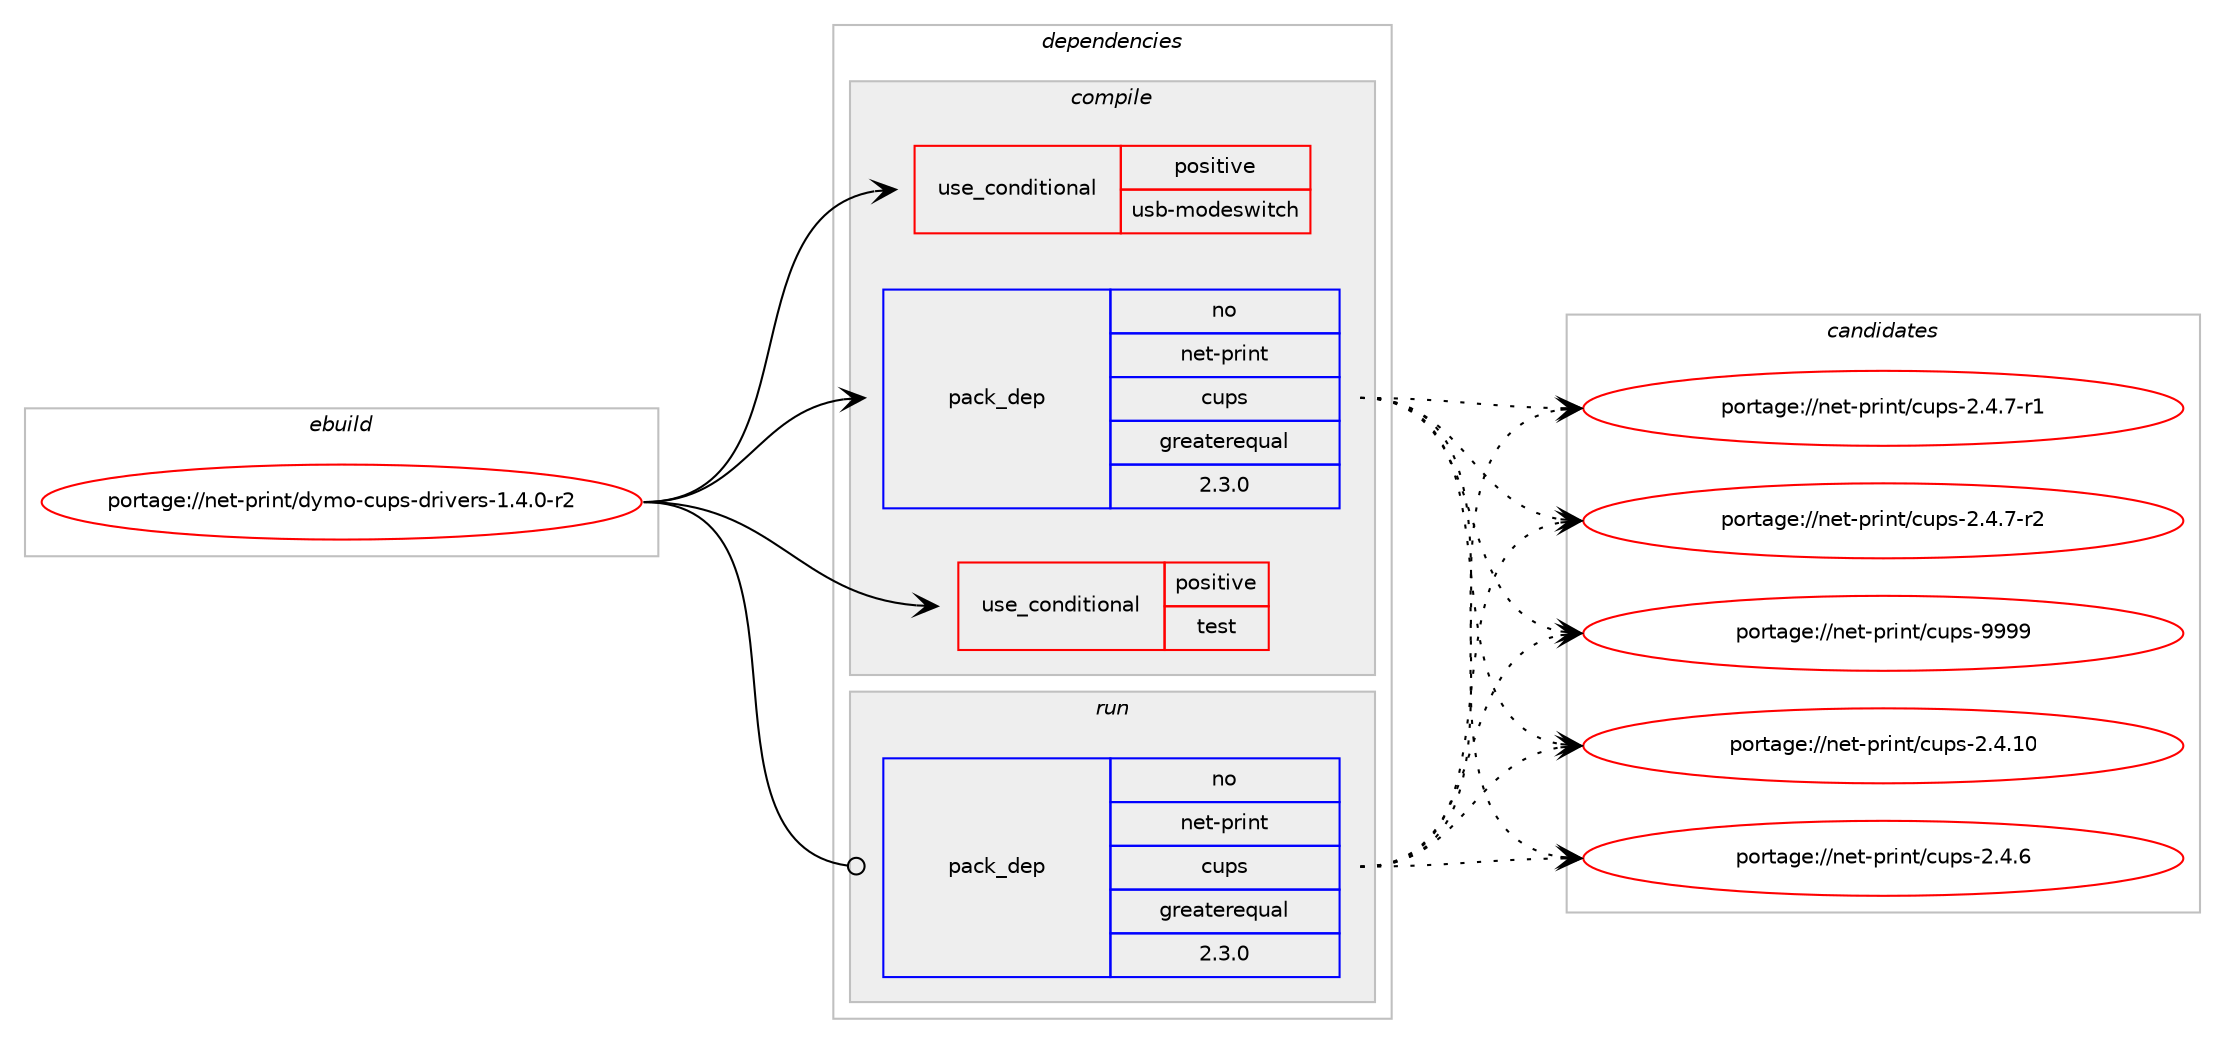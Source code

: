 digraph prolog {

# *************
# Graph options
# *************

newrank=true;
concentrate=true;
compound=true;
graph [rankdir=LR,fontname=Helvetica,fontsize=10,ranksep=1.5];#, ranksep=2.5, nodesep=0.2];
edge  [arrowhead=vee];
node  [fontname=Helvetica,fontsize=10];

# **********
# The ebuild
# **********

subgraph cluster_leftcol {
color=gray;
rank=same;
label=<<i>ebuild</i>>;
id [label="portage://net-print/dymo-cups-drivers-1.4.0-r2", color=red, width=4, href="../net-print/dymo-cups-drivers-1.4.0-r2.svg"];
}

# ****************
# The dependencies
# ****************

subgraph cluster_midcol {
color=gray;
label=<<i>dependencies</i>>;
subgraph cluster_compile {
fillcolor="#eeeeee";
style=filled;
label=<<i>compile</i>>;
subgraph cond98518 {
dependency193880 [label=<<TABLE BORDER="0" CELLBORDER="1" CELLSPACING="0" CELLPADDING="4"><TR><TD ROWSPAN="3" CELLPADDING="10">use_conditional</TD></TR><TR><TD>positive</TD></TR><TR><TD>test</TD></TR></TABLE>>, shape=none, color=red];
# *** BEGIN UNKNOWN DEPENDENCY TYPE (TODO) ***
# dependency193880 -> package_dependency(portage://net-print/dymo-cups-drivers-1.4.0-r2,install,no,dev-util,cppunit,none,[,,],[],[])
# *** END UNKNOWN DEPENDENCY TYPE (TODO) ***

}
id:e -> dependency193880:w [weight=20,style="solid",arrowhead="vee"];
subgraph cond98519 {
dependency193881 [label=<<TABLE BORDER="0" CELLBORDER="1" CELLSPACING="0" CELLPADDING="4"><TR><TD ROWSPAN="3" CELLPADDING="10">use_conditional</TD></TR><TR><TD>positive</TD></TR><TR><TD>usb-modeswitch</TD></TR></TABLE>>, shape=none, color=red];
# *** BEGIN UNKNOWN DEPENDENCY TYPE (TODO) ***
# dependency193881 -> package_dependency(portage://net-print/dymo-cups-drivers-1.4.0-r2,install,no,sys-apps,usb_modeswitch,none,[,,],[],[])
# *** END UNKNOWN DEPENDENCY TYPE (TODO) ***

}
id:e -> dependency193881:w [weight=20,style="solid",arrowhead="vee"];
subgraph pack92663 {
dependency193882 [label=<<TABLE BORDER="0" CELLBORDER="1" CELLSPACING="0" CELLPADDING="4" WIDTH="220"><TR><TD ROWSPAN="6" CELLPADDING="30">pack_dep</TD></TR><TR><TD WIDTH="110">no</TD></TR><TR><TD>net-print</TD></TR><TR><TD>cups</TD></TR><TR><TD>greaterequal</TD></TR><TR><TD>2.3.0</TD></TR></TABLE>>, shape=none, color=blue];
}
id:e -> dependency193882:w [weight=20,style="solid",arrowhead="vee"];
}
subgraph cluster_compileandrun {
fillcolor="#eeeeee";
style=filled;
label=<<i>compile and run</i>>;
}
subgraph cluster_run {
fillcolor="#eeeeee";
style=filled;
label=<<i>run</i>>;
subgraph pack92664 {
dependency193883 [label=<<TABLE BORDER="0" CELLBORDER="1" CELLSPACING="0" CELLPADDING="4" WIDTH="220"><TR><TD ROWSPAN="6" CELLPADDING="30">pack_dep</TD></TR><TR><TD WIDTH="110">no</TD></TR><TR><TD>net-print</TD></TR><TR><TD>cups</TD></TR><TR><TD>greaterequal</TD></TR><TR><TD>2.3.0</TD></TR></TABLE>>, shape=none, color=blue];
}
id:e -> dependency193883:w [weight=20,style="solid",arrowhead="odot"];
}
}

# **************
# The candidates
# **************

subgraph cluster_choices {
rank=same;
color=gray;
label=<<i>candidates</i>>;

subgraph choice92663 {
color=black;
nodesep=1;
choice11010111645112114105110116479911711211545504652464948 [label="portage://net-print/cups-2.4.10", color=red, width=4,href="../net-print/cups-2.4.10.svg"];
choice110101116451121141051101164799117112115455046524654 [label="portage://net-print/cups-2.4.6", color=red, width=4,href="../net-print/cups-2.4.6.svg"];
choice1101011164511211410511011647991171121154550465246554511449 [label="portage://net-print/cups-2.4.7-r1", color=red, width=4,href="../net-print/cups-2.4.7-r1.svg"];
choice1101011164511211410511011647991171121154550465246554511450 [label="portage://net-print/cups-2.4.7-r2", color=red, width=4,href="../net-print/cups-2.4.7-r2.svg"];
choice1101011164511211410511011647991171121154557575757 [label="portage://net-print/cups-9999", color=red, width=4,href="../net-print/cups-9999.svg"];
dependency193882:e -> choice11010111645112114105110116479911711211545504652464948:w [style=dotted,weight="100"];
dependency193882:e -> choice110101116451121141051101164799117112115455046524654:w [style=dotted,weight="100"];
dependency193882:e -> choice1101011164511211410511011647991171121154550465246554511449:w [style=dotted,weight="100"];
dependency193882:e -> choice1101011164511211410511011647991171121154550465246554511450:w [style=dotted,weight="100"];
dependency193882:e -> choice1101011164511211410511011647991171121154557575757:w [style=dotted,weight="100"];
}
subgraph choice92664 {
color=black;
nodesep=1;
choice11010111645112114105110116479911711211545504652464948 [label="portage://net-print/cups-2.4.10", color=red, width=4,href="../net-print/cups-2.4.10.svg"];
choice110101116451121141051101164799117112115455046524654 [label="portage://net-print/cups-2.4.6", color=red, width=4,href="../net-print/cups-2.4.6.svg"];
choice1101011164511211410511011647991171121154550465246554511449 [label="portage://net-print/cups-2.4.7-r1", color=red, width=4,href="../net-print/cups-2.4.7-r1.svg"];
choice1101011164511211410511011647991171121154550465246554511450 [label="portage://net-print/cups-2.4.7-r2", color=red, width=4,href="../net-print/cups-2.4.7-r2.svg"];
choice1101011164511211410511011647991171121154557575757 [label="portage://net-print/cups-9999", color=red, width=4,href="../net-print/cups-9999.svg"];
dependency193883:e -> choice11010111645112114105110116479911711211545504652464948:w [style=dotted,weight="100"];
dependency193883:e -> choice110101116451121141051101164799117112115455046524654:w [style=dotted,weight="100"];
dependency193883:e -> choice1101011164511211410511011647991171121154550465246554511449:w [style=dotted,weight="100"];
dependency193883:e -> choice1101011164511211410511011647991171121154550465246554511450:w [style=dotted,weight="100"];
dependency193883:e -> choice1101011164511211410511011647991171121154557575757:w [style=dotted,weight="100"];
}
}

}
